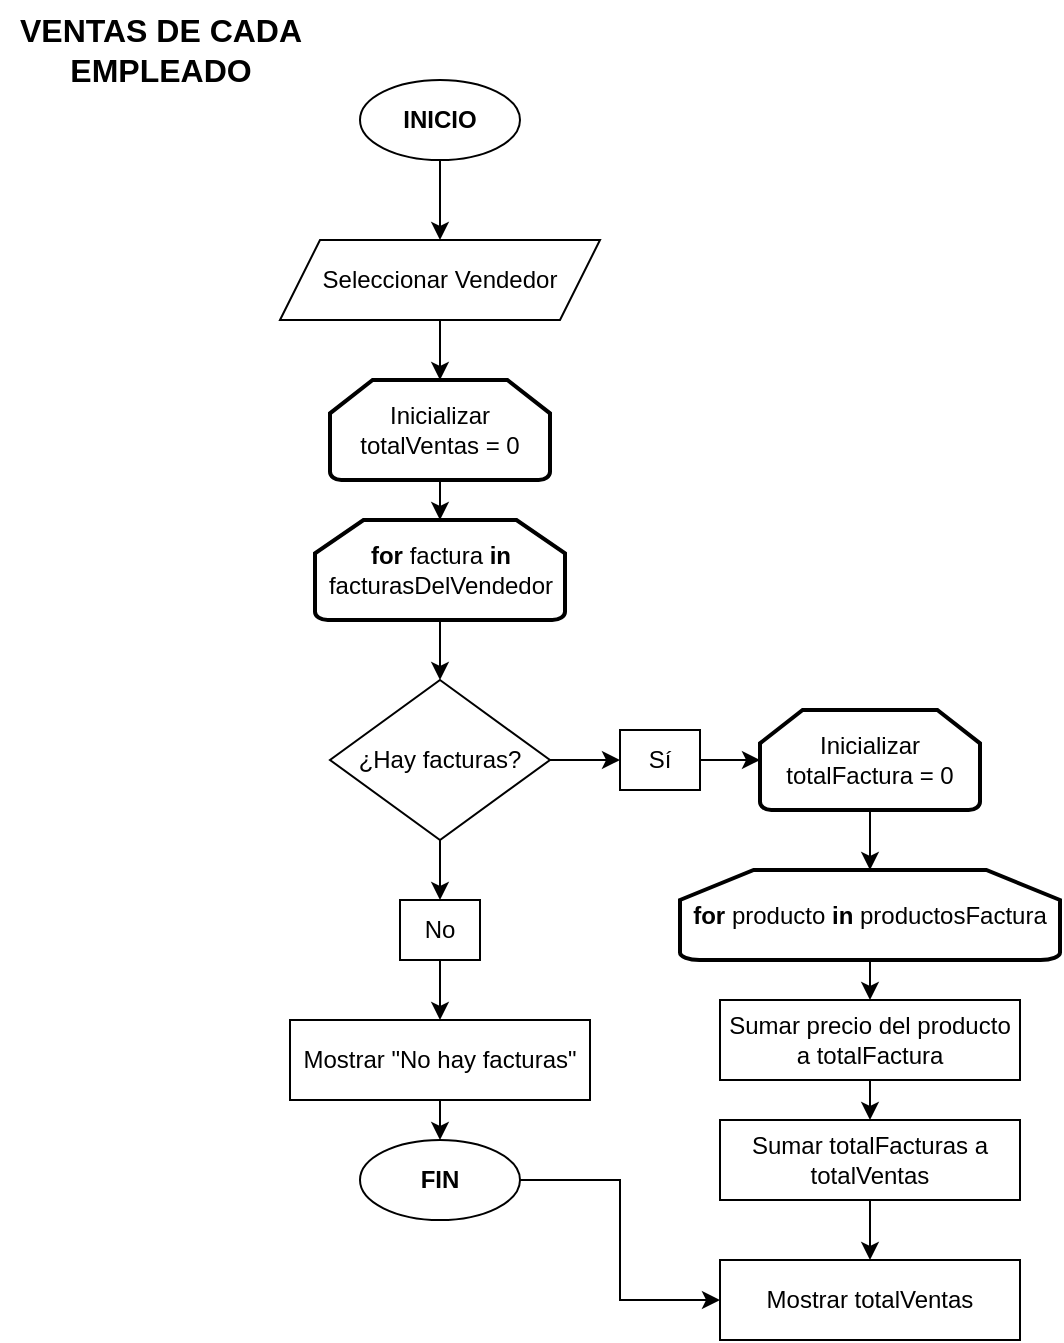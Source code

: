 <mxfile version="24.0.0" type="github">
  <diagram id="C5RBs43oDa-KdzZeNtuy" name="Page-1">
    <mxGraphModel dx="832" dy="447" grid="1" gridSize="10" guides="1" tooltips="1" connect="1" arrows="1" fold="1" page="1" pageScale="1" pageWidth="827" pageHeight="1169" background="none" math="0" shadow="0">
      <root>
        <mxCell id="WIyWlLk6GJQsqaUBKTNV-0" />
        <mxCell id="WIyWlLk6GJQsqaUBKTNV-1" parent="WIyWlLk6GJQsqaUBKTNV-0" />
        <mxCell id="WuzCzDK2jLKwMSGD9dU1-0" value="Sí" style="rounded=0;whiteSpace=wrap;html=1;" parent="WIyWlLk6GJQsqaUBKTNV-1" vertex="1">
          <mxGeometry x="500" y="415" width="40" height="30" as="geometry" />
        </mxCell>
        <mxCell id="2XVpiUdMRCBjaIaKYec0-22" style="edgeStyle=orthogonalEdgeStyle;rounded=0;orthogonalLoop=1;jettySize=auto;html=1;exitX=0.5;exitY=1;exitDx=0;exitDy=0;entryX=0.5;entryY=0;entryDx=0;entryDy=0;" edge="1" parent="WIyWlLk6GJQsqaUBKTNV-1" source="WuzCzDK2jLKwMSGD9dU1-1" target="WuzCzDK2jLKwMSGD9dU1-3">
          <mxGeometry relative="1" as="geometry" />
        </mxCell>
        <mxCell id="WuzCzDK2jLKwMSGD9dU1-1" value="Sumar precio del producto a totalFactura" style="rounded=0;whiteSpace=wrap;html=1;" parent="WIyWlLk6GJQsqaUBKTNV-1" vertex="1">
          <mxGeometry x="550" y="550" width="150" height="40" as="geometry" />
        </mxCell>
        <mxCell id="2XVpiUdMRCBjaIaKYec0-24" style="edgeStyle=orthogonalEdgeStyle;rounded=0;orthogonalLoop=1;jettySize=auto;html=1;exitX=0.5;exitY=1;exitDx=0;exitDy=0;entryX=0.5;entryY=0;entryDx=0;entryDy=0;" edge="1" parent="WIyWlLk6GJQsqaUBKTNV-1" source="WuzCzDK2jLKwMSGD9dU1-3" target="WuzCzDK2jLKwMSGD9dU1-21">
          <mxGeometry relative="1" as="geometry" />
        </mxCell>
        <mxCell id="WuzCzDK2jLKwMSGD9dU1-3" value="Sumar totalFacturas a totalVentas" style="rounded=0;whiteSpace=wrap;html=1;" parent="WIyWlLk6GJQsqaUBKTNV-1" vertex="1">
          <mxGeometry x="550" y="610" width="150" height="40" as="geometry" />
        </mxCell>
        <mxCell id="WuzCzDK2jLKwMSGD9dU1-13" style="edgeStyle=orthogonalEdgeStyle;rounded=0;orthogonalLoop=1;jettySize=auto;html=1;exitX=0.5;exitY=1;exitDx=0;exitDy=0;entryX=0.5;entryY=0;entryDx=0;entryDy=0;entryPerimeter=0;" parent="WIyWlLk6GJQsqaUBKTNV-1" source="WuzCzDK2jLKwMSGD9dU1-6" target="2XVpiUdMRCBjaIaKYec0-1" edge="1">
          <mxGeometry relative="1" as="geometry">
            <mxPoint x="410" y="240" as="targetPoint" />
          </mxGeometry>
        </mxCell>
        <mxCell id="WuzCzDK2jLKwMSGD9dU1-6" value="Seleccionar Vendedor" style="shape=parallelogram;perimeter=parallelogramPerimeter;whiteSpace=wrap;html=1;fixedSize=1;" parent="WIyWlLk6GJQsqaUBKTNV-1" vertex="1">
          <mxGeometry x="330" y="170" width="160" height="40" as="geometry" />
        </mxCell>
        <mxCell id="WuzCzDK2jLKwMSGD9dU1-7" value="&lt;span style=&quot;font-size: 16px;&quot;&gt;&lt;b&gt;VENTAS DE CADA&lt;/b&gt;&lt;/span&gt;&lt;div&gt;&lt;span style=&quot;font-size: 16px;&quot;&gt;&lt;b&gt;EMPLEADO&lt;/b&gt;&lt;/span&gt;&lt;/div&gt;" style="text;html=1;align=center;verticalAlign=middle;resizable=0;points=[];autosize=1;strokeColor=none;fillColor=none;" parent="WIyWlLk6GJQsqaUBKTNV-1" vertex="1">
          <mxGeometry x="190" y="50" width="160" height="50" as="geometry" />
        </mxCell>
        <mxCell id="WuzCzDK2jLKwMSGD9dU1-12" style="edgeStyle=orthogonalEdgeStyle;rounded=0;orthogonalLoop=1;jettySize=auto;html=1;exitX=0.5;exitY=1;exitDx=0;exitDy=0;entryX=0.5;entryY=0;entryDx=0;entryDy=0;" parent="WIyWlLk6GJQsqaUBKTNV-1" source="WuzCzDK2jLKwMSGD9dU1-8" target="WuzCzDK2jLKwMSGD9dU1-6" edge="1">
          <mxGeometry relative="1" as="geometry" />
        </mxCell>
        <mxCell id="WuzCzDK2jLKwMSGD9dU1-8" value="&lt;b&gt;INICIO&lt;/b&gt;" style="ellipse;whiteSpace=wrap;html=1;" parent="WIyWlLk6GJQsqaUBKTNV-1" vertex="1">
          <mxGeometry x="370" y="90" width="80" height="40" as="geometry" />
        </mxCell>
        <mxCell id="2XVpiUdMRCBjaIaKYec0-23" style="edgeStyle=orthogonalEdgeStyle;rounded=0;orthogonalLoop=1;jettySize=auto;html=1;exitX=1;exitY=0.5;exitDx=0;exitDy=0;entryX=0;entryY=0.5;entryDx=0;entryDy=0;" edge="1" parent="WIyWlLk6GJQsqaUBKTNV-1" source="WuzCzDK2jLKwMSGD9dU1-9" target="WuzCzDK2jLKwMSGD9dU1-21">
          <mxGeometry relative="1" as="geometry" />
        </mxCell>
        <mxCell id="WuzCzDK2jLKwMSGD9dU1-9" value="&lt;b&gt;FIN&lt;/b&gt;" style="ellipse;whiteSpace=wrap;html=1;" parent="WIyWlLk6GJQsqaUBKTNV-1" vertex="1">
          <mxGeometry x="370" y="620" width="80" height="40" as="geometry" />
        </mxCell>
        <mxCell id="2XVpiUdMRCBjaIaKYec0-13" style="edgeStyle=orthogonalEdgeStyle;rounded=0;orthogonalLoop=1;jettySize=auto;html=1;exitX=0.5;exitY=1;exitDx=0;exitDy=0;entryX=0.5;entryY=0;entryDx=0;entryDy=0;" edge="1" parent="WIyWlLk6GJQsqaUBKTNV-1" source="WuzCzDK2jLKwMSGD9dU1-19" target="2XVpiUdMRCBjaIaKYec0-12">
          <mxGeometry relative="1" as="geometry" />
        </mxCell>
        <mxCell id="WuzCzDK2jLKwMSGD9dU1-19" value="No" style="rounded=0;whiteSpace=wrap;html=1;" parent="WIyWlLk6GJQsqaUBKTNV-1" vertex="1">
          <mxGeometry x="390" y="500" width="40" height="30" as="geometry" />
        </mxCell>
        <mxCell id="WuzCzDK2jLKwMSGD9dU1-21" value="Mostrar totalVentas" style="rounded=0;whiteSpace=wrap;html=1;" parent="WIyWlLk6GJQsqaUBKTNV-1" vertex="1">
          <mxGeometry x="550" y="680" width="150" height="40" as="geometry" />
        </mxCell>
        <mxCell id="2XVpiUdMRCBjaIaKYec0-1" value="Inicializar totalVentas = 0" style="strokeWidth=2;html=1;shape=mxgraph.flowchart.loop_limit;whiteSpace=wrap;" vertex="1" parent="WIyWlLk6GJQsqaUBKTNV-1">
          <mxGeometry x="355" y="240" width="110" height="50" as="geometry" />
        </mxCell>
        <mxCell id="2XVpiUdMRCBjaIaKYec0-5" style="edgeStyle=orthogonalEdgeStyle;rounded=0;orthogonalLoop=1;jettySize=auto;html=1;exitX=0.5;exitY=1;exitDx=0;exitDy=0;exitPerimeter=0;entryX=0.5;entryY=0;entryDx=0;entryDy=0;" edge="1" parent="WIyWlLk6GJQsqaUBKTNV-1" source="2XVpiUdMRCBjaIaKYec0-2" target="2XVpiUdMRCBjaIaKYec0-4">
          <mxGeometry relative="1" as="geometry" />
        </mxCell>
        <mxCell id="2XVpiUdMRCBjaIaKYec0-2" value="&lt;b&gt;for &lt;/b&gt;factura &lt;b&gt;in&lt;/b&gt; facturasDelVendedor" style="strokeWidth=2;html=1;shape=mxgraph.flowchart.loop_limit;whiteSpace=wrap;" vertex="1" parent="WIyWlLk6GJQsqaUBKTNV-1">
          <mxGeometry x="347.5" y="310" width="125" height="50" as="geometry" />
        </mxCell>
        <mxCell id="2XVpiUdMRCBjaIaKYec0-3" style="edgeStyle=orthogonalEdgeStyle;rounded=0;orthogonalLoop=1;jettySize=auto;html=1;exitX=0.5;exitY=1;exitDx=0;exitDy=0;exitPerimeter=0;entryX=0.5;entryY=0;entryDx=0;entryDy=0;entryPerimeter=0;" edge="1" parent="WIyWlLk6GJQsqaUBKTNV-1" source="2XVpiUdMRCBjaIaKYec0-1" target="2XVpiUdMRCBjaIaKYec0-2">
          <mxGeometry relative="1" as="geometry" />
        </mxCell>
        <mxCell id="2XVpiUdMRCBjaIaKYec0-8" style="edgeStyle=orthogonalEdgeStyle;rounded=0;orthogonalLoop=1;jettySize=auto;html=1;exitX=1;exitY=0.5;exitDx=0;exitDy=0;entryX=0;entryY=0.5;entryDx=0;entryDy=0;" edge="1" parent="WIyWlLk6GJQsqaUBKTNV-1" source="2XVpiUdMRCBjaIaKYec0-4" target="WuzCzDK2jLKwMSGD9dU1-0">
          <mxGeometry relative="1" as="geometry" />
        </mxCell>
        <mxCell id="2XVpiUdMRCBjaIaKYec0-11" style="edgeStyle=orthogonalEdgeStyle;rounded=0;orthogonalLoop=1;jettySize=auto;html=1;exitX=0.5;exitY=1;exitDx=0;exitDy=0;entryX=0.5;entryY=0;entryDx=0;entryDy=0;" edge="1" parent="WIyWlLk6GJQsqaUBKTNV-1" source="2XVpiUdMRCBjaIaKYec0-4">
          <mxGeometry relative="1" as="geometry">
            <mxPoint x="410" y="500" as="targetPoint" />
          </mxGeometry>
        </mxCell>
        <mxCell id="2XVpiUdMRCBjaIaKYec0-4" value="&lt;font style=&quot;font-size: 12px;&quot;&gt;¿Hay facturas?&lt;/font&gt;" style="rhombus;whiteSpace=wrap;html=1;" vertex="1" parent="WIyWlLk6GJQsqaUBKTNV-1">
          <mxGeometry x="355" y="390" width="110" height="80" as="geometry" />
        </mxCell>
        <mxCell id="2XVpiUdMRCBjaIaKYec0-17" style="edgeStyle=orthogonalEdgeStyle;rounded=0;orthogonalLoop=1;jettySize=auto;html=1;exitX=0.5;exitY=1;exitDx=0;exitDy=0;exitPerimeter=0;" edge="1" parent="WIyWlLk6GJQsqaUBKTNV-1" source="2XVpiUdMRCBjaIaKYec0-9">
          <mxGeometry relative="1" as="geometry">
            <mxPoint x="625" y="455" as="targetPoint" />
          </mxGeometry>
        </mxCell>
        <mxCell id="2XVpiUdMRCBjaIaKYec0-9" value="Inicializar totalFactura = 0" style="strokeWidth=2;html=1;shape=mxgraph.flowchart.loop_limit;whiteSpace=wrap;" vertex="1" parent="WIyWlLk6GJQsqaUBKTNV-1">
          <mxGeometry x="570" y="405" width="110" height="50" as="geometry" />
        </mxCell>
        <mxCell id="2XVpiUdMRCBjaIaKYec0-10" style="edgeStyle=orthogonalEdgeStyle;rounded=0;orthogonalLoop=1;jettySize=auto;html=1;exitX=1;exitY=0.5;exitDx=0;exitDy=0;entryX=0;entryY=0.5;entryDx=0;entryDy=0;entryPerimeter=0;" edge="1" parent="WIyWlLk6GJQsqaUBKTNV-1" source="WuzCzDK2jLKwMSGD9dU1-0" target="2XVpiUdMRCBjaIaKYec0-9">
          <mxGeometry relative="1" as="geometry" />
        </mxCell>
        <mxCell id="2XVpiUdMRCBjaIaKYec0-14" style="edgeStyle=orthogonalEdgeStyle;rounded=0;orthogonalLoop=1;jettySize=auto;html=1;exitX=0.5;exitY=1;exitDx=0;exitDy=0;entryX=0.5;entryY=0;entryDx=0;entryDy=0;" edge="1" parent="WIyWlLk6GJQsqaUBKTNV-1" source="2XVpiUdMRCBjaIaKYec0-12" target="WuzCzDK2jLKwMSGD9dU1-9">
          <mxGeometry relative="1" as="geometry" />
        </mxCell>
        <mxCell id="2XVpiUdMRCBjaIaKYec0-12" value="Mostrar &quot;No hay facturas&quot;" style="rounded=0;whiteSpace=wrap;html=1;" vertex="1" parent="WIyWlLk6GJQsqaUBKTNV-1">
          <mxGeometry x="335" y="560" width="150" height="40" as="geometry" />
        </mxCell>
        <mxCell id="2XVpiUdMRCBjaIaKYec0-21" style="edgeStyle=orthogonalEdgeStyle;rounded=0;orthogonalLoop=1;jettySize=auto;html=1;exitX=0.5;exitY=1;exitDx=0;exitDy=0;exitPerimeter=0;entryX=0.5;entryY=0;entryDx=0;entryDy=0;" edge="1" parent="WIyWlLk6GJQsqaUBKTNV-1" source="2XVpiUdMRCBjaIaKYec0-15" target="WuzCzDK2jLKwMSGD9dU1-1">
          <mxGeometry relative="1" as="geometry" />
        </mxCell>
        <mxCell id="2XVpiUdMRCBjaIaKYec0-15" value="&lt;b&gt;for&amp;nbsp;&lt;/b&gt;producto&amp;nbsp;&lt;b&gt;in&lt;/b&gt;&amp;nbsp;productosFactura" style="strokeWidth=2;html=1;shape=mxgraph.flowchart.loop_limit;whiteSpace=wrap;" vertex="1" parent="WIyWlLk6GJQsqaUBKTNV-1">
          <mxGeometry x="530" y="485" width="190" height="45" as="geometry" />
        </mxCell>
        <mxCell id="2XVpiUdMRCBjaIaKYec0-20" style="edgeStyle=orthogonalEdgeStyle;rounded=0;orthogonalLoop=1;jettySize=auto;html=1;exitX=0.5;exitY=1;exitDx=0;exitDy=0;exitPerimeter=0;entryX=0.5;entryY=0;entryDx=0;entryDy=0;entryPerimeter=0;" edge="1" parent="WIyWlLk6GJQsqaUBKTNV-1" source="2XVpiUdMRCBjaIaKYec0-9" target="2XVpiUdMRCBjaIaKYec0-15">
          <mxGeometry relative="1" as="geometry" />
        </mxCell>
      </root>
    </mxGraphModel>
  </diagram>
</mxfile>
